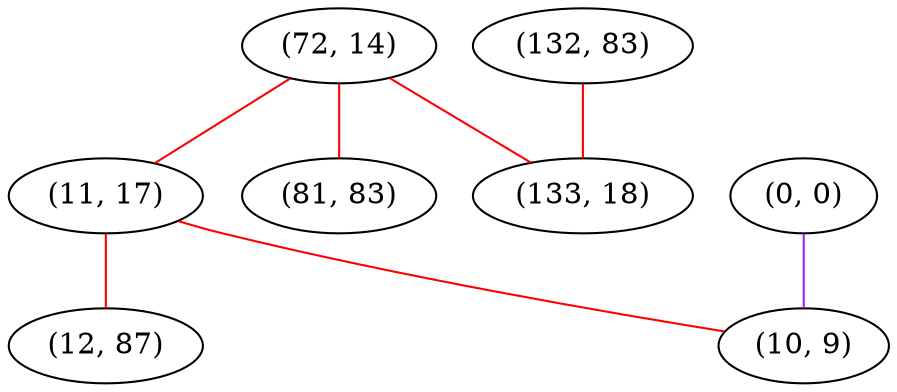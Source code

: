 graph "" {
"(72, 14)";
"(11, 17)";
"(132, 83)";
"(133, 18)";
"(0, 0)";
"(81, 83)";
"(12, 87)";
"(10, 9)";
"(72, 14)" -- "(81, 83)"  [color=red, key=0, weight=1];
"(72, 14)" -- "(11, 17)"  [color=red, key=0, weight=1];
"(72, 14)" -- "(133, 18)"  [color=red, key=0, weight=1];
"(11, 17)" -- "(12, 87)"  [color=red, key=0, weight=1];
"(11, 17)" -- "(10, 9)"  [color=red, key=0, weight=1];
"(132, 83)" -- "(133, 18)"  [color=red, key=0, weight=1];
"(0, 0)" -- "(10, 9)"  [color=purple, key=0, weight=4];
}
